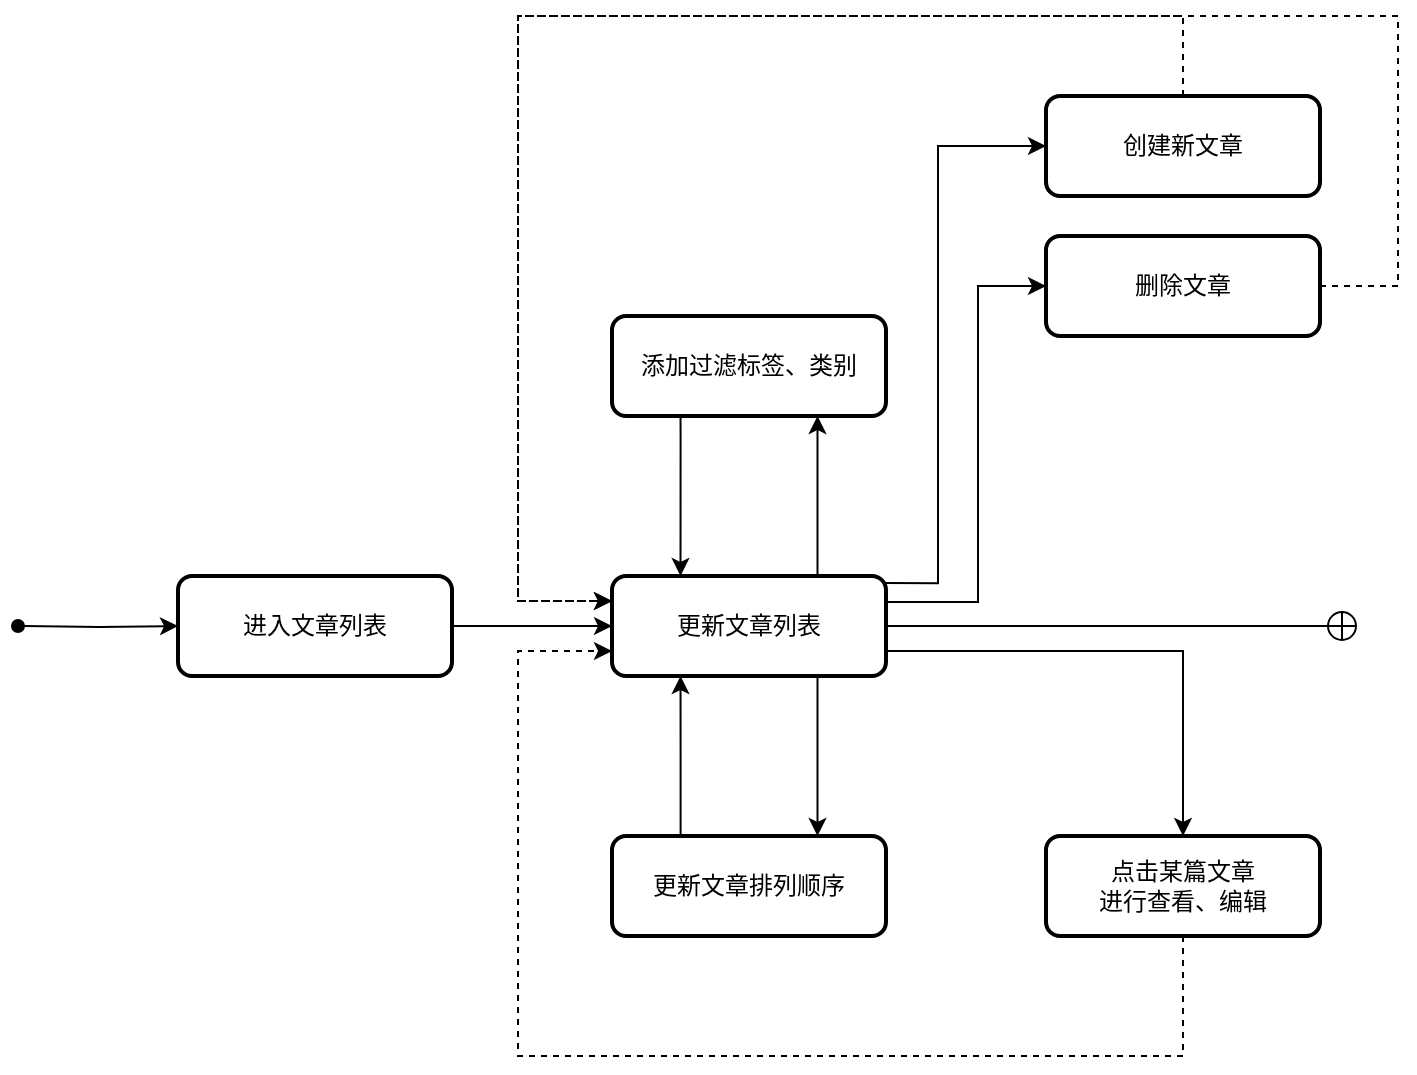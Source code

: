 <mxfile version="11.3.0" type="device" pages="1"><diagram id="kLkyTT4RMx1ix4jsi-1U" name="Page-1"><mxGraphModel dx="805" dy="462" grid="1" gridSize="10" guides="1" tooltips="1" connect="1" arrows="1" fold="1" page="1" pageScale="1" pageWidth="827" pageHeight="1169" math="0" shadow="0"><root><mxCell id="0"/><mxCell id="1" parent="0"/><mxCell id="FJ-5qcnpbSzrbqnlYvN0-3" value="" style="edgeStyle=orthogonalEdgeStyle;rounded=0;orthogonalLoop=1;jettySize=auto;html=1;entryX=0;entryY=0.5;entryDx=0;entryDy=0;startArrow=oval;startFill=1;" parent="1" target="FJ-5qcnpbSzrbqnlYvN0-4" edge="1"><mxGeometry relative="1" as="geometry"><mxPoint x="210" y="435" as="sourcePoint"/><mxPoint x="290" y="440" as="targetPoint"/></mxGeometry></mxCell><mxCell id="gAEXTfz1vab0LGkRFEe2-2" value="" style="edgeStyle=orthogonalEdgeStyle;rounded=0;orthogonalLoop=1;jettySize=auto;html=1;" edge="1" parent="1" source="FJ-5qcnpbSzrbqnlYvN0-4" target="gAEXTfz1vab0LGkRFEe2-1"><mxGeometry relative="1" as="geometry"/></mxCell><mxCell id="FJ-5qcnpbSzrbqnlYvN0-4" value="进入文章列表" style="rounded=1;whiteSpace=wrap;html=1;absoluteArcSize=1;arcSize=14;strokeWidth=2;" parent="1" vertex="1"><mxGeometry x="290" y="410" width="137" height="50" as="geometry"/></mxCell><mxCell id="gAEXTfz1vab0LGkRFEe2-4" value="" style="edgeStyle=orthogonalEdgeStyle;rounded=0;orthogonalLoop=1;jettySize=auto;html=1;entryX=0;entryY=0.5;entryDx=0;entryDy=0;" edge="1" parent="1" source="gAEXTfz1vab0LGkRFEe2-1" target="gAEXTfz1vab0LGkRFEe2-3"><mxGeometry relative="1" as="geometry"><Array as="points"><mxPoint x="690" y="423"/><mxPoint x="690" y="265"/></Array></mxGeometry></mxCell><mxCell id="gAEXTfz1vab0LGkRFEe2-10" value="" style="edgeStyle=orthogonalEdgeStyle;rounded=0;orthogonalLoop=1;jettySize=auto;html=1;exitX=0.75;exitY=0;exitDx=0;exitDy=0;entryX=0.75;entryY=1;entryDx=0;entryDy=0;" edge="1" parent="1" source="gAEXTfz1vab0LGkRFEe2-1" target="gAEXTfz1vab0LGkRFEe2-9"><mxGeometry relative="1" as="geometry"/></mxCell><mxCell id="gAEXTfz1vab0LGkRFEe2-12" value="" style="edgeStyle=orthogonalEdgeStyle;rounded=0;orthogonalLoop=1;jettySize=auto;html=1;entryX=0.75;entryY=0;entryDx=0;entryDy=0;exitX=0.75;exitY=1;exitDx=0;exitDy=0;" edge="1" parent="1" source="gAEXTfz1vab0LGkRFEe2-1" target="gAEXTfz1vab0LGkRFEe2-11"><mxGeometry relative="1" as="geometry"/></mxCell><mxCell id="gAEXTfz1vab0LGkRFEe2-15" style="edgeStyle=orthogonalEdgeStyle;rounded=0;orthogonalLoop=1;jettySize=auto;html=1;entryX=0;entryY=0.5;entryDx=0;entryDy=0;exitX=0.999;exitY=0.071;exitDx=0;exitDy=0;exitPerimeter=0;" edge="1" parent="1" source="gAEXTfz1vab0LGkRFEe2-1" target="gAEXTfz1vab0LGkRFEe2-5"><mxGeometry relative="1" as="geometry"><Array as="points"><mxPoint x="670" y="414"/><mxPoint x="670" y="195"/></Array></mxGeometry></mxCell><mxCell id="gAEXTfz1vab0LGkRFEe2-18" style="edgeStyle=orthogonalEdgeStyle;rounded=0;orthogonalLoop=1;jettySize=auto;html=1;exitX=1;exitY=0.75;exitDx=0;exitDy=0;" edge="1" parent="1" source="gAEXTfz1vab0LGkRFEe2-1" target="gAEXTfz1vab0LGkRFEe2-7"><mxGeometry relative="1" as="geometry"><mxPoint x="793" y="540" as="targetPoint"/></mxGeometry></mxCell><mxCell id="gAEXTfz1vab0LGkRFEe2-22" style="edgeStyle=orthogonalEdgeStyle;rounded=0;orthogonalLoop=1;jettySize=auto;html=1;endArrow=circlePlus;endFill=0;" edge="1" parent="1" source="gAEXTfz1vab0LGkRFEe2-1"><mxGeometry relative="1" as="geometry"><mxPoint x="880" y="435" as="targetPoint"/></mxGeometry></mxCell><mxCell id="gAEXTfz1vab0LGkRFEe2-1" value="更新文章列表" style="rounded=1;whiteSpace=wrap;html=1;absoluteArcSize=1;arcSize=14;strokeWidth=2;" vertex="1" parent="1"><mxGeometry x="507" y="410" width="137" height="50" as="geometry"/></mxCell><mxCell id="gAEXTfz1vab0LGkRFEe2-17" style="edgeStyle=orthogonalEdgeStyle;rounded=0;orthogonalLoop=1;jettySize=auto;html=1;entryX=0.25;entryY=1;entryDx=0;entryDy=0;" edge="1" parent="1" source="gAEXTfz1vab0LGkRFEe2-11" target="gAEXTfz1vab0LGkRFEe2-1"><mxGeometry relative="1" as="geometry"><Array as="points"><mxPoint x="541" y="500"/></Array></mxGeometry></mxCell><mxCell id="gAEXTfz1vab0LGkRFEe2-11" value="更新文章排列顺序" style="rounded=1;whiteSpace=wrap;html=1;absoluteArcSize=1;arcSize=14;strokeWidth=2;" vertex="1" parent="1"><mxGeometry x="507" y="540" width="137" height="50" as="geometry"/></mxCell><mxCell id="gAEXTfz1vab0LGkRFEe2-14" style="edgeStyle=orthogonalEdgeStyle;rounded=0;orthogonalLoop=1;jettySize=auto;html=1;exitX=0.25;exitY=1;exitDx=0;exitDy=0;entryX=0.25;entryY=0;entryDx=0;entryDy=0;" edge="1" parent="1" source="gAEXTfz1vab0LGkRFEe2-9" target="gAEXTfz1vab0LGkRFEe2-1"><mxGeometry relative="1" as="geometry"><Array as="points"><mxPoint x="541" y="340"/><mxPoint x="541" y="370"/></Array></mxGeometry></mxCell><mxCell id="gAEXTfz1vab0LGkRFEe2-9" value="添加过滤标签、类别" style="rounded=1;whiteSpace=wrap;html=1;absoluteArcSize=1;arcSize=14;strokeWidth=2;" vertex="1" parent="1"><mxGeometry x="507" y="280" width="137" height="50" as="geometry"/></mxCell><mxCell id="gAEXTfz1vab0LGkRFEe2-19" style="edgeStyle=orthogonalEdgeStyle;rounded=0;orthogonalLoop=1;jettySize=auto;html=1;entryX=0;entryY=0.75;entryDx=0;entryDy=0;dashed=1;" edge="1" parent="1" source="gAEXTfz1vab0LGkRFEe2-7" target="gAEXTfz1vab0LGkRFEe2-1"><mxGeometry relative="1" as="geometry"><Array as="points"><mxPoint x="793" y="650"/><mxPoint x="460" y="650"/><mxPoint x="460" y="448"/></Array></mxGeometry></mxCell><mxCell id="gAEXTfz1vab0LGkRFEe2-7" value="点击某篇文章&lt;br&gt;进行查看、编辑" style="rounded=1;whiteSpace=wrap;html=1;absoluteArcSize=1;arcSize=14;strokeWidth=2;" vertex="1" parent="1"><mxGeometry x="724" y="540" width="137" height="50" as="geometry"/></mxCell><mxCell id="gAEXTfz1vab0LGkRFEe2-20" style="edgeStyle=orthogonalEdgeStyle;rounded=0;orthogonalLoop=1;jettySize=auto;html=1;entryX=0;entryY=0.25;entryDx=0;entryDy=0;dashed=1;" edge="1" parent="1" source="gAEXTfz1vab0LGkRFEe2-5" target="gAEXTfz1vab0LGkRFEe2-1"><mxGeometry relative="1" as="geometry"><Array as="points"><mxPoint x="793" y="130"/><mxPoint x="460" y="130"/><mxPoint x="460" y="423"/></Array></mxGeometry></mxCell><mxCell id="gAEXTfz1vab0LGkRFEe2-5" value="创建新文章" style="rounded=1;whiteSpace=wrap;html=1;absoluteArcSize=1;arcSize=14;strokeWidth=2;" vertex="1" parent="1"><mxGeometry x="724" y="170" width="137" height="50" as="geometry"/></mxCell><mxCell id="gAEXTfz1vab0LGkRFEe2-21" style="edgeStyle=orthogonalEdgeStyle;rounded=0;orthogonalLoop=1;jettySize=auto;html=1;dashed=1;exitX=1;exitY=0.5;exitDx=0;exitDy=0;entryX=0;entryY=0.25;entryDx=0;entryDy=0;" edge="1" parent="1" source="gAEXTfz1vab0LGkRFEe2-3" target="gAEXTfz1vab0LGkRFEe2-1"><mxGeometry relative="1" as="geometry"><mxPoint x="500" y="420" as="targetPoint"/><Array as="points"><mxPoint x="900" y="265"/><mxPoint x="900" y="130"/><mxPoint x="460" y="130"/><mxPoint x="460" y="422"/></Array></mxGeometry></mxCell><mxCell id="gAEXTfz1vab0LGkRFEe2-3" value="删除文章" style="rounded=1;whiteSpace=wrap;html=1;absoluteArcSize=1;arcSize=14;strokeWidth=2;" vertex="1" parent="1"><mxGeometry x="724" y="240" width="137" height="50" as="geometry"/></mxCell></root></mxGraphModel></diagram></mxfile>